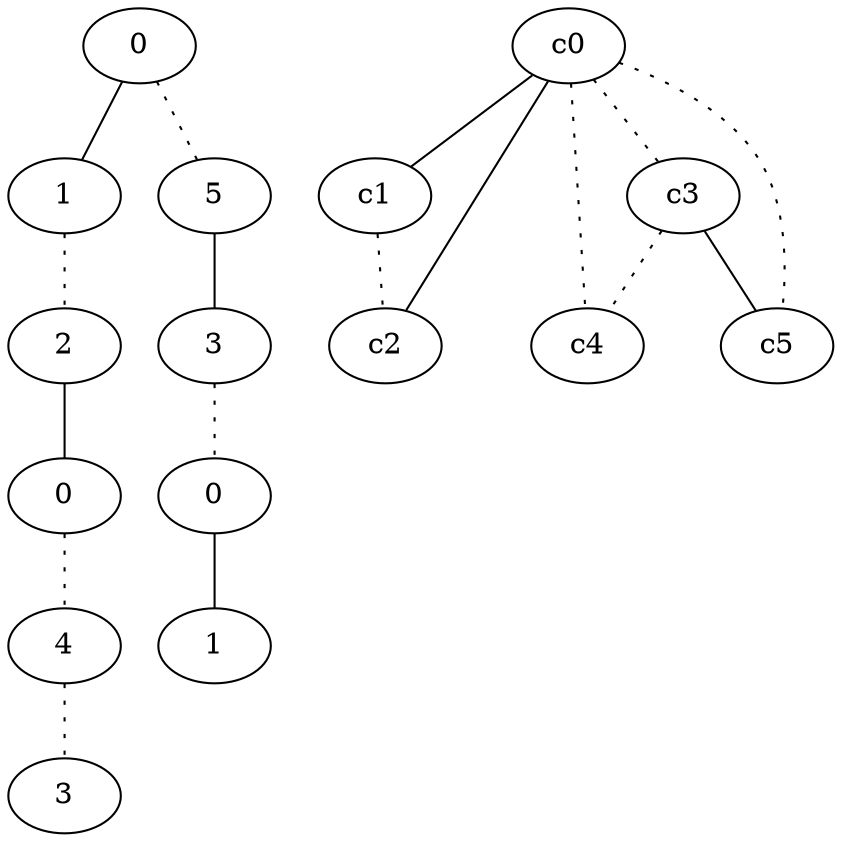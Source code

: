 graph {
a0[label=0];
a1[label=1];
a2[label=2];
a3[label=0];
a4[label=4];
a5[label=3];
a6[label=5];
a7[label=3];
a8[label=0];
a9[label=1];
a0 -- a1;
a0 -- a6 [style=dotted];
a1 -- a2 [style=dotted];
a2 -- a3;
a3 -- a4 [style=dotted];
a4 -- a5 [style=dotted];
a6 -- a7;
a7 -- a8 [style=dotted];
a8 -- a9;
c0 -- c1;
c0 -- c2;
c0 -- c3 [style=dotted];
c0 -- c4 [style=dotted];
c0 -- c5 [style=dotted];
c1 -- c2 [style=dotted];
c3 -- c4 [style=dotted];
c3 -- c5;
}
